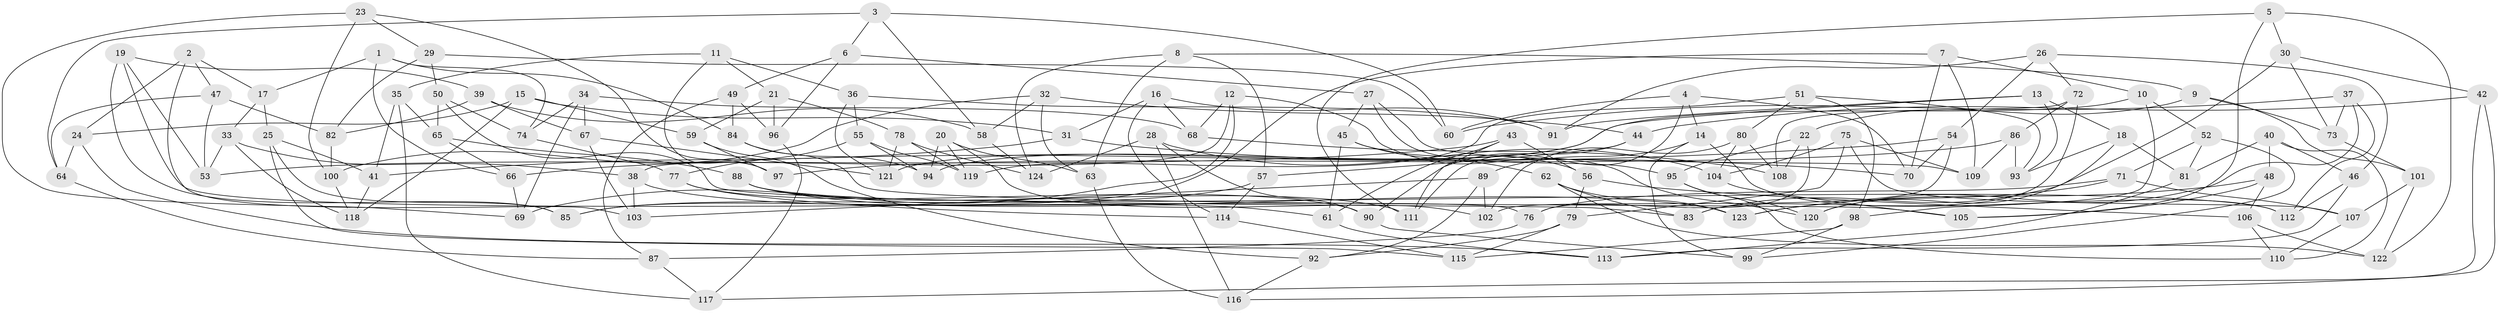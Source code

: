 // Generated by graph-tools (version 1.1) at 2025/57/03/09/25 04:57:19]
// undirected, 124 vertices, 248 edges
graph export_dot {
graph [start="1"]
  node [color=gray90,style=filled];
  1;
  2;
  3;
  4;
  5;
  6;
  7;
  8;
  9;
  10;
  11;
  12;
  13;
  14;
  15;
  16;
  17;
  18;
  19;
  20;
  21;
  22;
  23;
  24;
  25;
  26;
  27;
  28;
  29;
  30;
  31;
  32;
  33;
  34;
  35;
  36;
  37;
  38;
  39;
  40;
  41;
  42;
  43;
  44;
  45;
  46;
  47;
  48;
  49;
  50;
  51;
  52;
  53;
  54;
  55;
  56;
  57;
  58;
  59;
  60;
  61;
  62;
  63;
  64;
  65;
  66;
  67;
  68;
  69;
  70;
  71;
  72;
  73;
  74;
  75;
  76;
  77;
  78;
  79;
  80;
  81;
  82;
  83;
  84;
  85;
  86;
  87;
  88;
  89;
  90;
  91;
  92;
  93;
  94;
  95;
  96;
  97;
  98;
  99;
  100;
  101;
  102;
  103;
  104;
  105;
  106;
  107;
  108;
  109;
  110;
  111;
  112;
  113;
  114;
  115;
  116;
  117;
  118;
  119;
  120;
  121;
  122;
  123;
  124;
  1 -- 84;
  1 -- 17;
  1 -- 74;
  1 -- 66;
  2 -- 47;
  2 -- 24;
  2 -- 103;
  2 -- 17;
  3 -- 58;
  3 -- 64;
  3 -- 6;
  3 -- 60;
  4 -- 70;
  4 -- 111;
  4 -- 60;
  4 -- 14;
  5 -- 122;
  5 -- 105;
  5 -- 111;
  5 -- 30;
  6 -- 27;
  6 -- 96;
  6 -- 49;
  7 -- 109;
  7 -- 70;
  7 -- 10;
  7 -- 85;
  8 -- 63;
  8 -- 9;
  8 -- 124;
  8 -- 57;
  9 -- 73;
  9 -- 22;
  9 -- 101;
  10 -- 121;
  10 -- 98;
  10 -- 52;
  11 -- 36;
  11 -- 21;
  11 -- 97;
  11 -- 35;
  12 -- 120;
  12 -- 69;
  12 -- 38;
  12 -- 68;
  13 -- 93;
  13 -- 94;
  13 -- 91;
  13 -- 18;
  14 -- 99;
  14 -- 89;
  14 -- 112;
  15 -- 24;
  15 -- 118;
  15 -- 59;
  15 -- 31;
  16 -- 31;
  16 -- 114;
  16 -- 91;
  16 -- 68;
  17 -- 25;
  17 -- 33;
  18 -- 81;
  18 -- 93;
  18 -- 120;
  19 -- 76;
  19 -- 53;
  19 -- 85;
  19 -- 39;
  20 -- 63;
  20 -- 119;
  20 -- 102;
  20 -- 94;
  21 -- 78;
  21 -- 96;
  21 -- 59;
  22 -- 76;
  22 -- 95;
  22 -- 108;
  23 -- 29;
  23 -- 100;
  23 -- 97;
  23 -- 69;
  24 -- 64;
  24 -- 113;
  25 -- 115;
  25 -- 85;
  25 -- 41;
  26 -- 72;
  26 -- 91;
  26 -- 54;
  26 -- 46;
  27 -- 95;
  27 -- 45;
  27 -- 109;
  28 -- 116;
  28 -- 124;
  28 -- 104;
  28 -- 90;
  29 -- 50;
  29 -- 60;
  29 -- 82;
  30 -- 83;
  30 -- 42;
  30 -- 73;
  31 -- 70;
  31 -- 41;
  32 -- 44;
  32 -- 58;
  32 -- 100;
  32 -- 63;
  33 -- 53;
  33 -- 118;
  33 -- 38;
  34 -- 69;
  34 -- 74;
  34 -- 67;
  34 -- 68;
  35 -- 65;
  35 -- 117;
  35 -- 41;
  36 -- 55;
  36 -- 121;
  36 -- 91;
  37 -- 112;
  37 -- 60;
  37 -- 120;
  37 -- 73;
  38 -- 61;
  38 -- 103;
  39 -- 82;
  39 -- 67;
  39 -- 58;
  40 -- 46;
  40 -- 81;
  40 -- 48;
  40 -- 110;
  41 -- 118;
  42 -- 116;
  42 -- 117;
  42 -- 44;
  43 -- 56;
  43 -- 111;
  43 -- 53;
  43 -- 61;
  44 -- 57;
  44 -- 90;
  45 -- 62;
  45 -- 61;
  45 -- 56;
  46 -- 112;
  46 -- 113;
  47 -- 64;
  47 -- 53;
  47 -- 82;
  48 -- 105;
  48 -- 106;
  48 -- 123;
  49 -- 84;
  49 -- 96;
  49 -- 87;
  50 -- 65;
  50 -- 74;
  50 -- 83;
  51 -- 80;
  51 -- 98;
  51 -- 93;
  51 -- 119;
  52 -- 99;
  52 -- 81;
  52 -- 71;
  54 -- 66;
  54 -- 70;
  54 -- 102;
  55 -- 77;
  55 -- 94;
  55 -- 119;
  56 -- 106;
  56 -- 79;
  57 -- 85;
  57 -- 114;
  58 -- 124;
  59 -- 97;
  59 -- 92;
  61 -- 113;
  62 -- 83;
  62 -- 122;
  62 -- 123;
  63 -- 116;
  64 -- 87;
  65 -- 66;
  65 -- 88;
  66 -- 69;
  67 -- 121;
  67 -- 103;
  68 -- 108;
  71 -- 107;
  71 -- 123;
  71 -- 76;
  72 -- 86;
  72 -- 108;
  72 -- 83;
  73 -- 101;
  74 -- 77;
  75 -- 104;
  75 -- 107;
  75 -- 79;
  75 -- 109;
  76 -- 87;
  77 -- 90;
  77 -- 114;
  78 -- 124;
  78 -- 119;
  78 -- 121;
  79 -- 92;
  79 -- 115;
  80 -- 104;
  80 -- 108;
  80 -- 102;
  81 -- 113;
  82 -- 100;
  84 -- 105;
  84 -- 94;
  86 -- 109;
  86 -- 97;
  86 -- 93;
  87 -- 117;
  88 -- 111;
  88 -- 123;
  88 -- 112;
  89 -- 103;
  89 -- 102;
  89 -- 92;
  90 -- 99;
  92 -- 116;
  95 -- 120;
  95 -- 110;
  96 -- 117;
  98 -- 115;
  98 -- 99;
  100 -- 118;
  101 -- 107;
  101 -- 122;
  104 -- 105;
  106 -- 122;
  106 -- 110;
  107 -- 110;
  114 -- 115;
}
